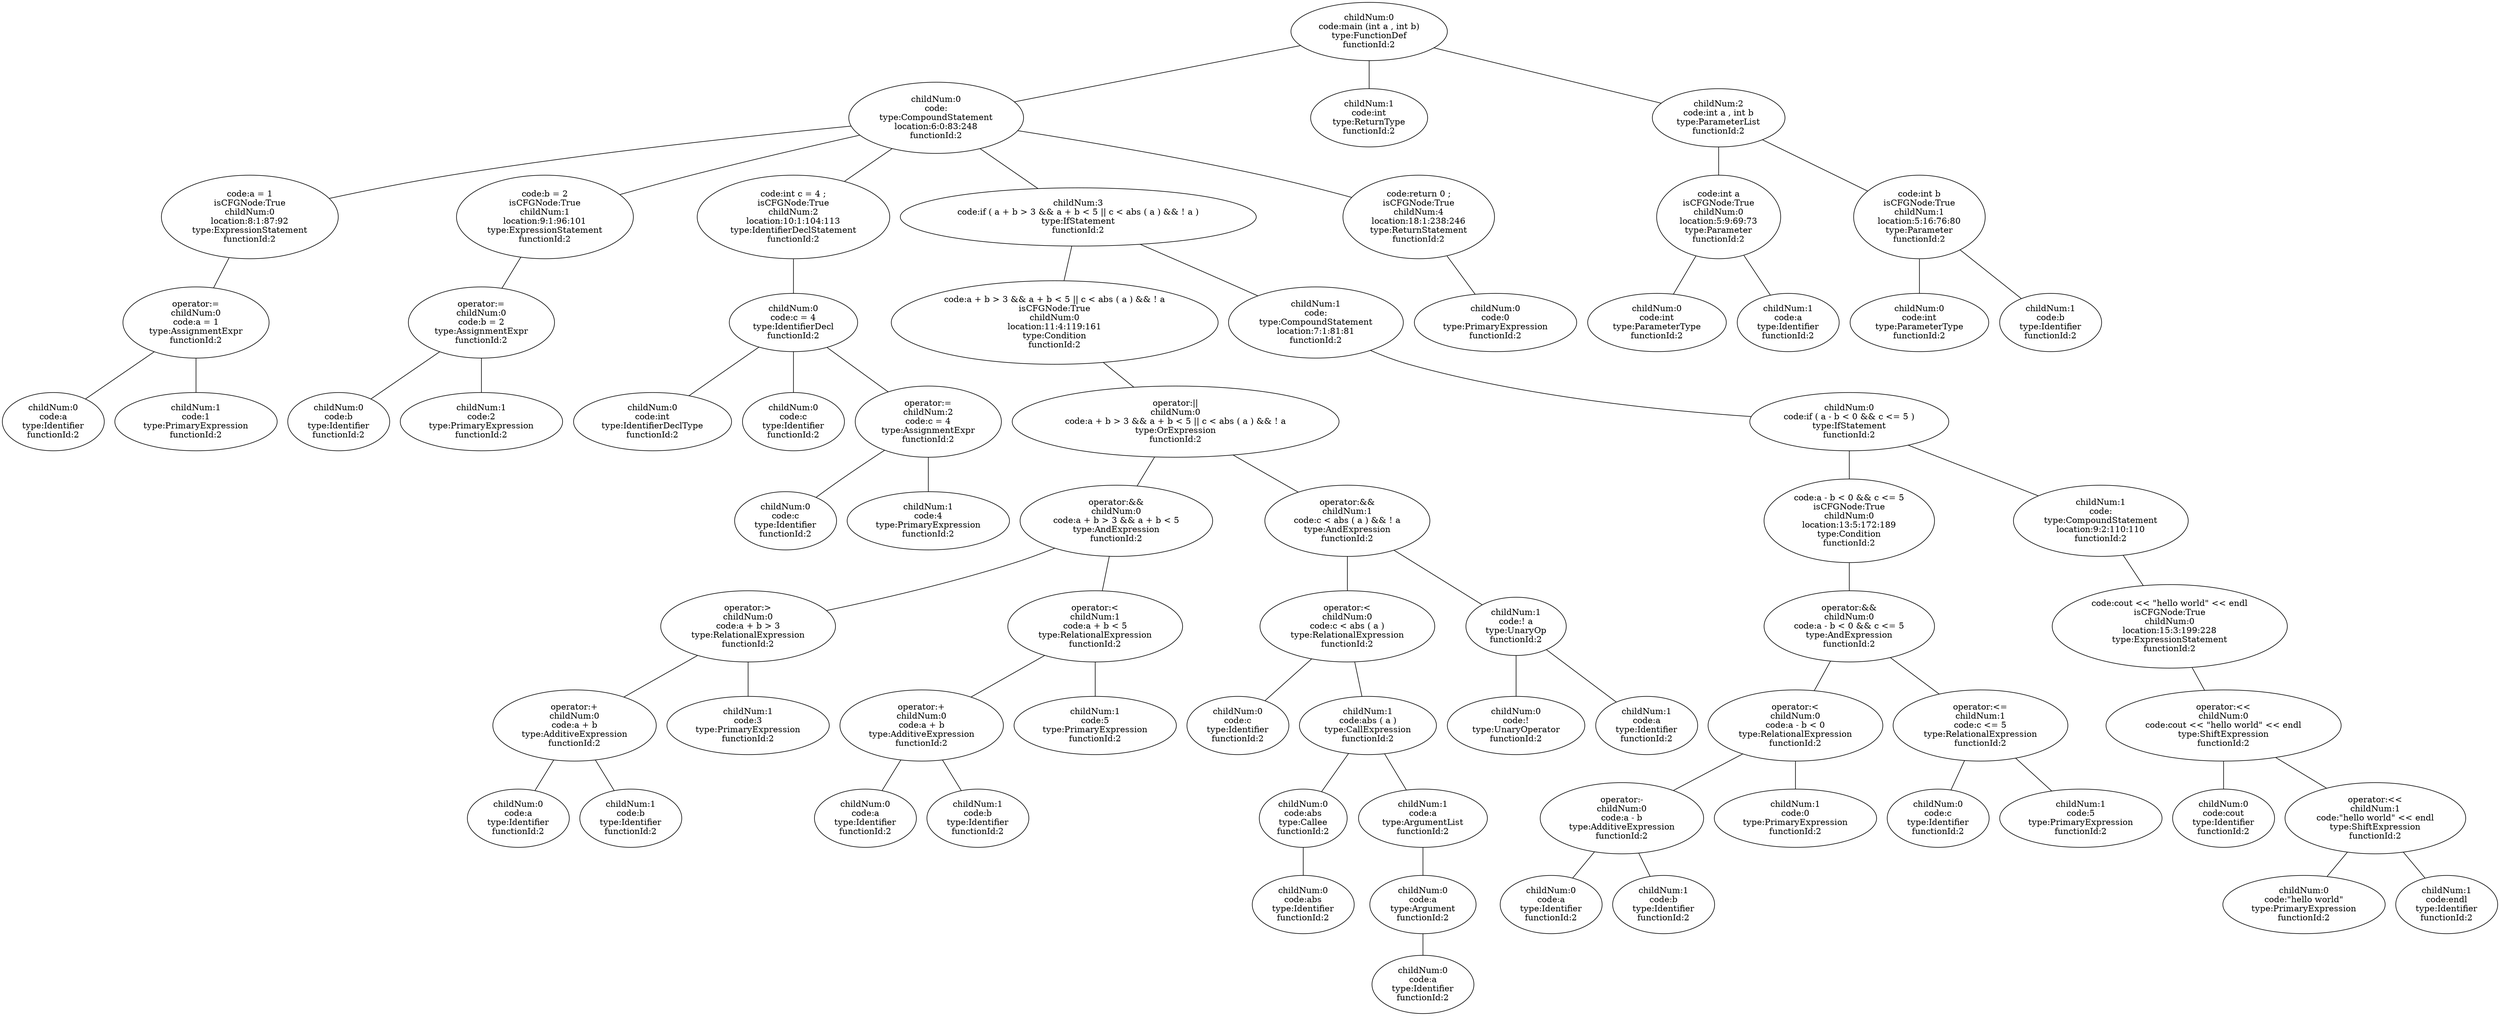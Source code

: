 //2
strict graph {
	node [label="\N"];
	12	 [label="childNum:0
code:
type:CompoundStatement
location:6:0:83:248
functionId:2"];
	71	 [label="code:a = 1
isCFGNode:True
childNum:0
location:8:1:87:92
type:ExpressionStatement
functionId:2"];
	12 -- 71;
	67	 [label="code:b = 2
isCFGNode:True
childNum:1
location:9:1:96:101
type:ExpressionStatement
functionId:2"];
	12 -- 67;
	60	 [label="code:int c = 4 ;
isCFGNode:True
childNum:2
location:10:1:104:113
type:IdentifierDeclStatement
functionId:2"];
	12 -- 60;
	15	 [label="childNum:3
code:if ( a + b > 3 && a + b < 5 || c < abs ( a ) && ! a )
type:IfStatement
functionId:2"];
	12 -- 15;
	13	 [label="code:return 0 ;
isCFGNode:True
childNum:4
location:18:1:238:246
type:ReturnStatement
functionId:2"];
	12 -- 13;
	72	 [label="operator:=
childNum:0
code:a = 1
type:AssignmentExpr
functionId:2"];
	71 -- 72;
	68	 [label="operator:=
childNum:0
code:b = 2
type:AssignmentExpr
functionId:2"];
	67 -- 68;
	61	 [label="childNum:0
code:c = 4
type:IdentifierDecl
functionId:2"];
	60 -- 61;
	35	 [label="code:a + b > 3 && a + b < 5 || c < abs ( a ) && ! a
isCFGNode:True
childNum:0
location:11:4:119:161
type:Condition
functionId:2"];
	15 -- 35;
	16	 [label="childNum:1
code:
type:CompoundStatement
location:7:1:81:81
functionId:2"];
	15 -- 16;
	14	 [label="childNum:0
code:0
type:PrimaryExpression
functionId:2"];
	13 -- 14;
	11	 [label="childNum:1
code:int
type:ReturnType
functionId:2"];
	4	 [label="childNum:2
code:int a , int b
type:ParameterList
functionId:2"];
	8	 [label="code:int a
isCFGNode:True
childNum:0
location:5:9:69:73
type:Parameter
functionId:2"];
	4 -- 8;
	5	 [label="code:int b
isCFGNode:True
childNum:1
location:5:16:76:80
type:Parameter
functionId:2"];
	4 -- 5;
	10	 [label="childNum:0
code:int
type:ParameterType
functionId:2"];
	8 -- 10;
	9	 [label="childNum:1
code:a
type:Identifier
functionId:2"];
	8 -- 9;
	7	 [label="childNum:0
code:int
type:ParameterType
functionId:2"];
	5 -- 7;
	6	 [label="childNum:1
code:b
type:Identifier
functionId:2"];
	5 -- 6;
	74	 [label="childNum:0
code:a
type:Identifier
functionId:2"];
	72 -- 74;
	73	 [label="childNum:1
code:1
type:PrimaryExpression
functionId:2"];
	72 -- 73;
	70	 [label="childNum:0
code:b
type:Identifier
functionId:2"];
	68 -- 70;
	69	 [label="childNum:1
code:2
type:PrimaryExpression
functionId:2"];
	68 -- 69;
	66	 [label="childNum:0
code:int
type:IdentifierDeclType
functionId:2"];
	61 -- 66;
	65	 [label="childNum:0
code:c
type:Identifier
functionId:2"];
	61 -- 65;
	62	 [label="operator:=
childNum:2
code:c = 4
type:AssignmentExpr
functionId:2"];
	61 -- 62;
	36	 [label="operator:||
childNum:0
code:a + b > 3 && a + b < 5 || c < abs ( a ) && ! a
type:OrExpression
functionId:2"];
	35 -- 36;
	17	 [label="childNum:0
code:if ( a - b < 0 && c <= 5 )
type:IfStatement
functionId:2"];
	16 -- 17;
	64	 [label="childNum:0
code:c
type:Identifier
functionId:2"];
	62 -- 64;
	63	 [label="childNum:1
code:4
type:PrimaryExpression
functionId:2"];
	62 -- 63;
	49	 [label="operator:&&
childNum:0
code:a + b > 3 && a + b < 5
type:AndExpression
functionId:2"];
	36 -- 49;
	37	 [label="operator:&&
childNum:1
code:c < abs ( a ) && ! a
type:AndExpression
functionId:2"];
	36 -- 37;
	25	 [label="code:a - b < 0 && c <= 5
isCFGNode:True
childNum:0
location:13:5:172:189
type:Condition
functionId:2"];
	17 -- 25;
	18	 [label="childNum:1
code:
type:CompoundStatement
location:9:2:110:110
functionId:2"];
	17 -- 18;
	55	 [label="operator:>
childNum:0
code:a + b > 3
type:RelationalExpression
functionId:2"];
	49 -- 55;
	50	 [label="operator:<
childNum:1
code:a + b < 5
type:RelationalExpression
functionId:2"];
	49 -- 50;
	41	 [label="operator:<
childNum:0
code:c < abs ( a )
type:RelationalExpression
functionId:2"];
	37 -- 41;
	38	 [label="childNum:1
code:! a
type:UnaryOp
functionId:2"];
	37 -- 38;
	26	 [label="operator:&&
childNum:0
code:a - b < 0 && c <= 5
type:AndExpression
functionId:2"];
	25 -- 26;
	19	 [label="code:cout << \"hello world\" << endl
isCFGNode:True
childNum:0
location:15:3:199:228
type:ExpressionStatement
functionId:2"];
	18 -- 19;
	57	 [label="operator:+
childNum:0
code:a + b
type:AdditiveExpression
functionId:2"];
	55 -- 57;
	56	 [label="childNum:1
code:3
type:PrimaryExpression
functionId:2"];
	55 -- 56;
	52	 [label="operator:+
childNum:0
code:a + b
type:AdditiveExpression
functionId:2"];
	50 -- 52;
	51	 [label="childNum:1
code:5
type:PrimaryExpression
functionId:2"];
	50 -- 51;
	48	 [label="childNum:0
code:c
type:Identifier
functionId:2"];
	41 -- 48;
	42	 [label="childNum:1
code:abs ( a )
type:CallExpression
functionId:2"];
	41 -- 42;
	40	 [label="childNum:0
code:!
type:UnaryOperator
functionId:2"];
	38 -- 40;
	39	 [label="childNum:1
code:a
type:Identifier
functionId:2"];
	38 -- 39;
	30	 [label="operator:<
childNum:0
code:a - b < 0
type:RelationalExpression
functionId:2"];
	26 -- 30;
	27	 [label="operator:<=
childNum:1
code:c <= 5
type:RelationalExpression
functionId:2"];
	26 -- 27;
	20	 [label="operator:<<
childNum:0
code:cout << \"hello world\" << endl
type:ShiftExpression
functionId:2"];
	19 -- 20;
	59	 [label="childNum:0
code:a
type:Identifier
functionId:2"];
	57 -- 59;
	58	 [label="childNum:1
code:b
type:Identifier
functionId:2"];
	57 -- 58;
	54	 [label="childNum:0
code:a
type:Identifier
functionId:2"];
	52 -- 54;
	53	 [label="childNum:1
code:b
type:Identifier
functionId:2"];
	52 -- 53;
	46	 [label="childNum:0
code:abs
type:Callee
functionId:2"];
	42 -- 46;
	43	 [label="childNum:1
code:a
type:ArgumentList
functionId:2"];
	42 -- 43;
	32	 [label="operator:-
childNum:0
code:a - b
type:AdditiveExpression
functionId:2"];
	30 -- 32;
	31	 [label="childNum:1
code:0
type:PrimaryExpression
functionId:2"];
	30 -- 31;
	29	 [label="childNum:0
code:c
type:Identifier
functionId:2"];
	27 -- 29;
	28	 [label="childNum:1
code:5
type:PrimaryExpression
functionId:2"];
	27 -- 28;
	24	 [label="childNum:0
code:cout
type:Identifier
functionId:2"];
	20 -- 24;
	21	 [label="operator:<<
childNum:1
code:\"hello world\" << endl
type:ShiftExpression
functionId:2"];
	20 -- 21;
	47	 [label="childNum:0
code:abs
type:Identifier
functionId:2"];
	46 -- 47;
	44	 [label="childNum:0
code:a
type:Argument
functionId:2"];
	43 -- 44;
	34	 [label="childNum:0
code:a
type:Identifier
functionId:2"];
	32 -- 34;
	33	 [label="childNum:1
code:b
type:Identifier
functionId:2"];
	32 -- 33;
	23	 [label="childNum:0
code:\"hello world\"
type:PrimaryExpression
functionId:2"];
	21 -- 23;
	22	 [label="childNum:1
code:endl
type:Identifier
functionId:2"];
	21 -- 22;
	45	 [label="childNum:0
code:a
type:Identifier
functionId:2"];
	44 -- 45;
	3	 [label="childNum:0
code:main (int a , int b)
type:FunctionDef
functionId:2"];
	3 -- 12;
	3 -- 11;
	3 -- 4;
}

//###
